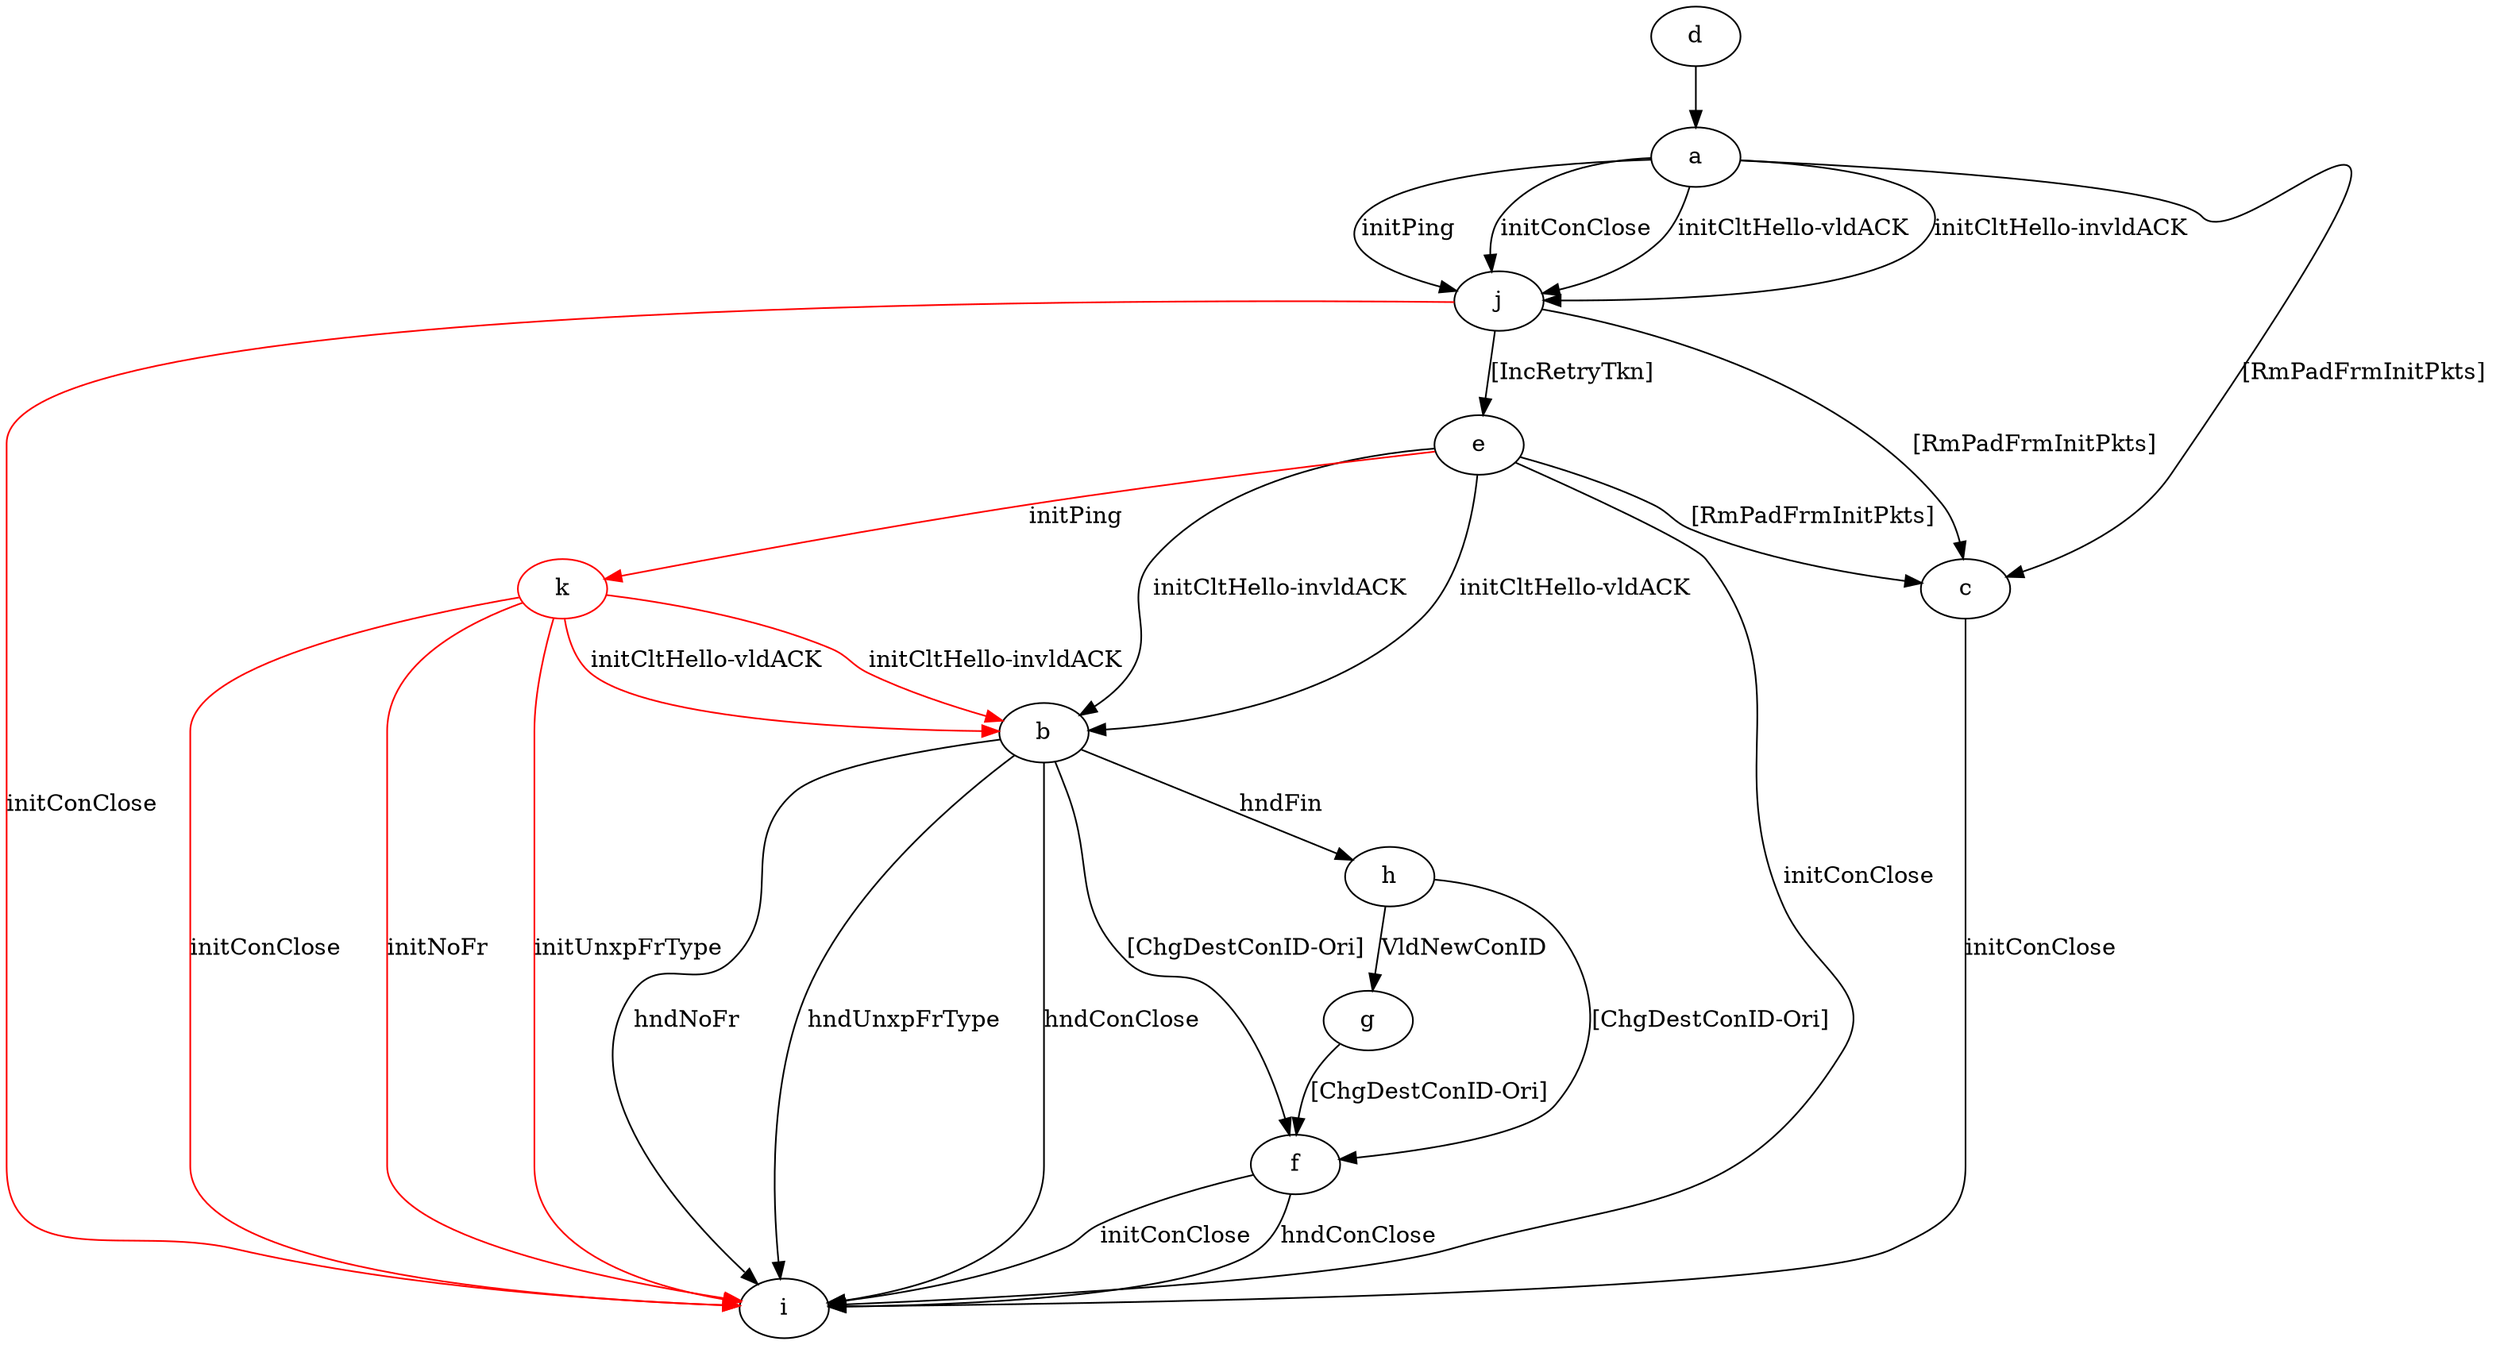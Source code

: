 digraph "" {
	a -> c	[key=0,
		label="[RmPadFrmInitPkts] "];
	a -> j	[key=0,
		label="initPing "];
	a -> j	[key=1,
		label="initConClose "];
	a -> j	[key=2,
		label="initCltHello-vldACK "];
	a -> j	[key=3,
		label="initCltHello-invldACK "];
	b -> f	[key=0,
		label="[ChgDestConID-Ori] "];
	b -> h	[key=0,
		label="hndFin "];
	b -> i	[key=0,
		label="hndNoFr "];
	b -> i	[key=1,
		label="hndUnxpFrType "];
	b -> i	[key=2,
		label="hndConClose "];
	c -> i	[key=0,
		label="initConClose "];
	d -> a	[key=0];
	e -> b	[key=0,
		label="initCltHello-vldACK "];
	e -> b	[key=1,
		label="initCltHello-invldACK "];
	e -> c	[key=0,
		label="[RmPadFrmInitPkts] "];
	e -> i	[key=0,
		label="initConClose "];
	k	[color=red];
	e -> k	[key=0,
		color=red,
		label="initPing "];
	f -> i	[key=0,
		label="initConClose "];
	f -> i	[key=1,
		label="hndConClose "];
	g -> f	[key=0,
		label="[ChgDestConID-Ori] "];
	h -> f	[key=0,
		label="[ChgDestConID-Ori] "];
	h -> g	[key=0,
		label="VldNewConID "];
	j -> c	[key=0,
		label="[RmPadFrmInitPkts] "];
	j -> e	[key=0,
		label="[IncRetryTkn] "];
	j -> i	[key=0,
		color=red,
		label="initConClose "];
	k -> b	[key=0,
		color=red,
		label="initCltHello-vldACK "];
	k -> b	[key=1,
		color=red,
		label="initCltHello-invldACK "];
	k -> i	[key=0,
		color=red,
		label="initConClose "];
	k -> i	[key=1,
		color=red,
		label="initNoFr "];
	k -> i	[key=2,
		color=red,
		label="initUnxpFrType "];
}
